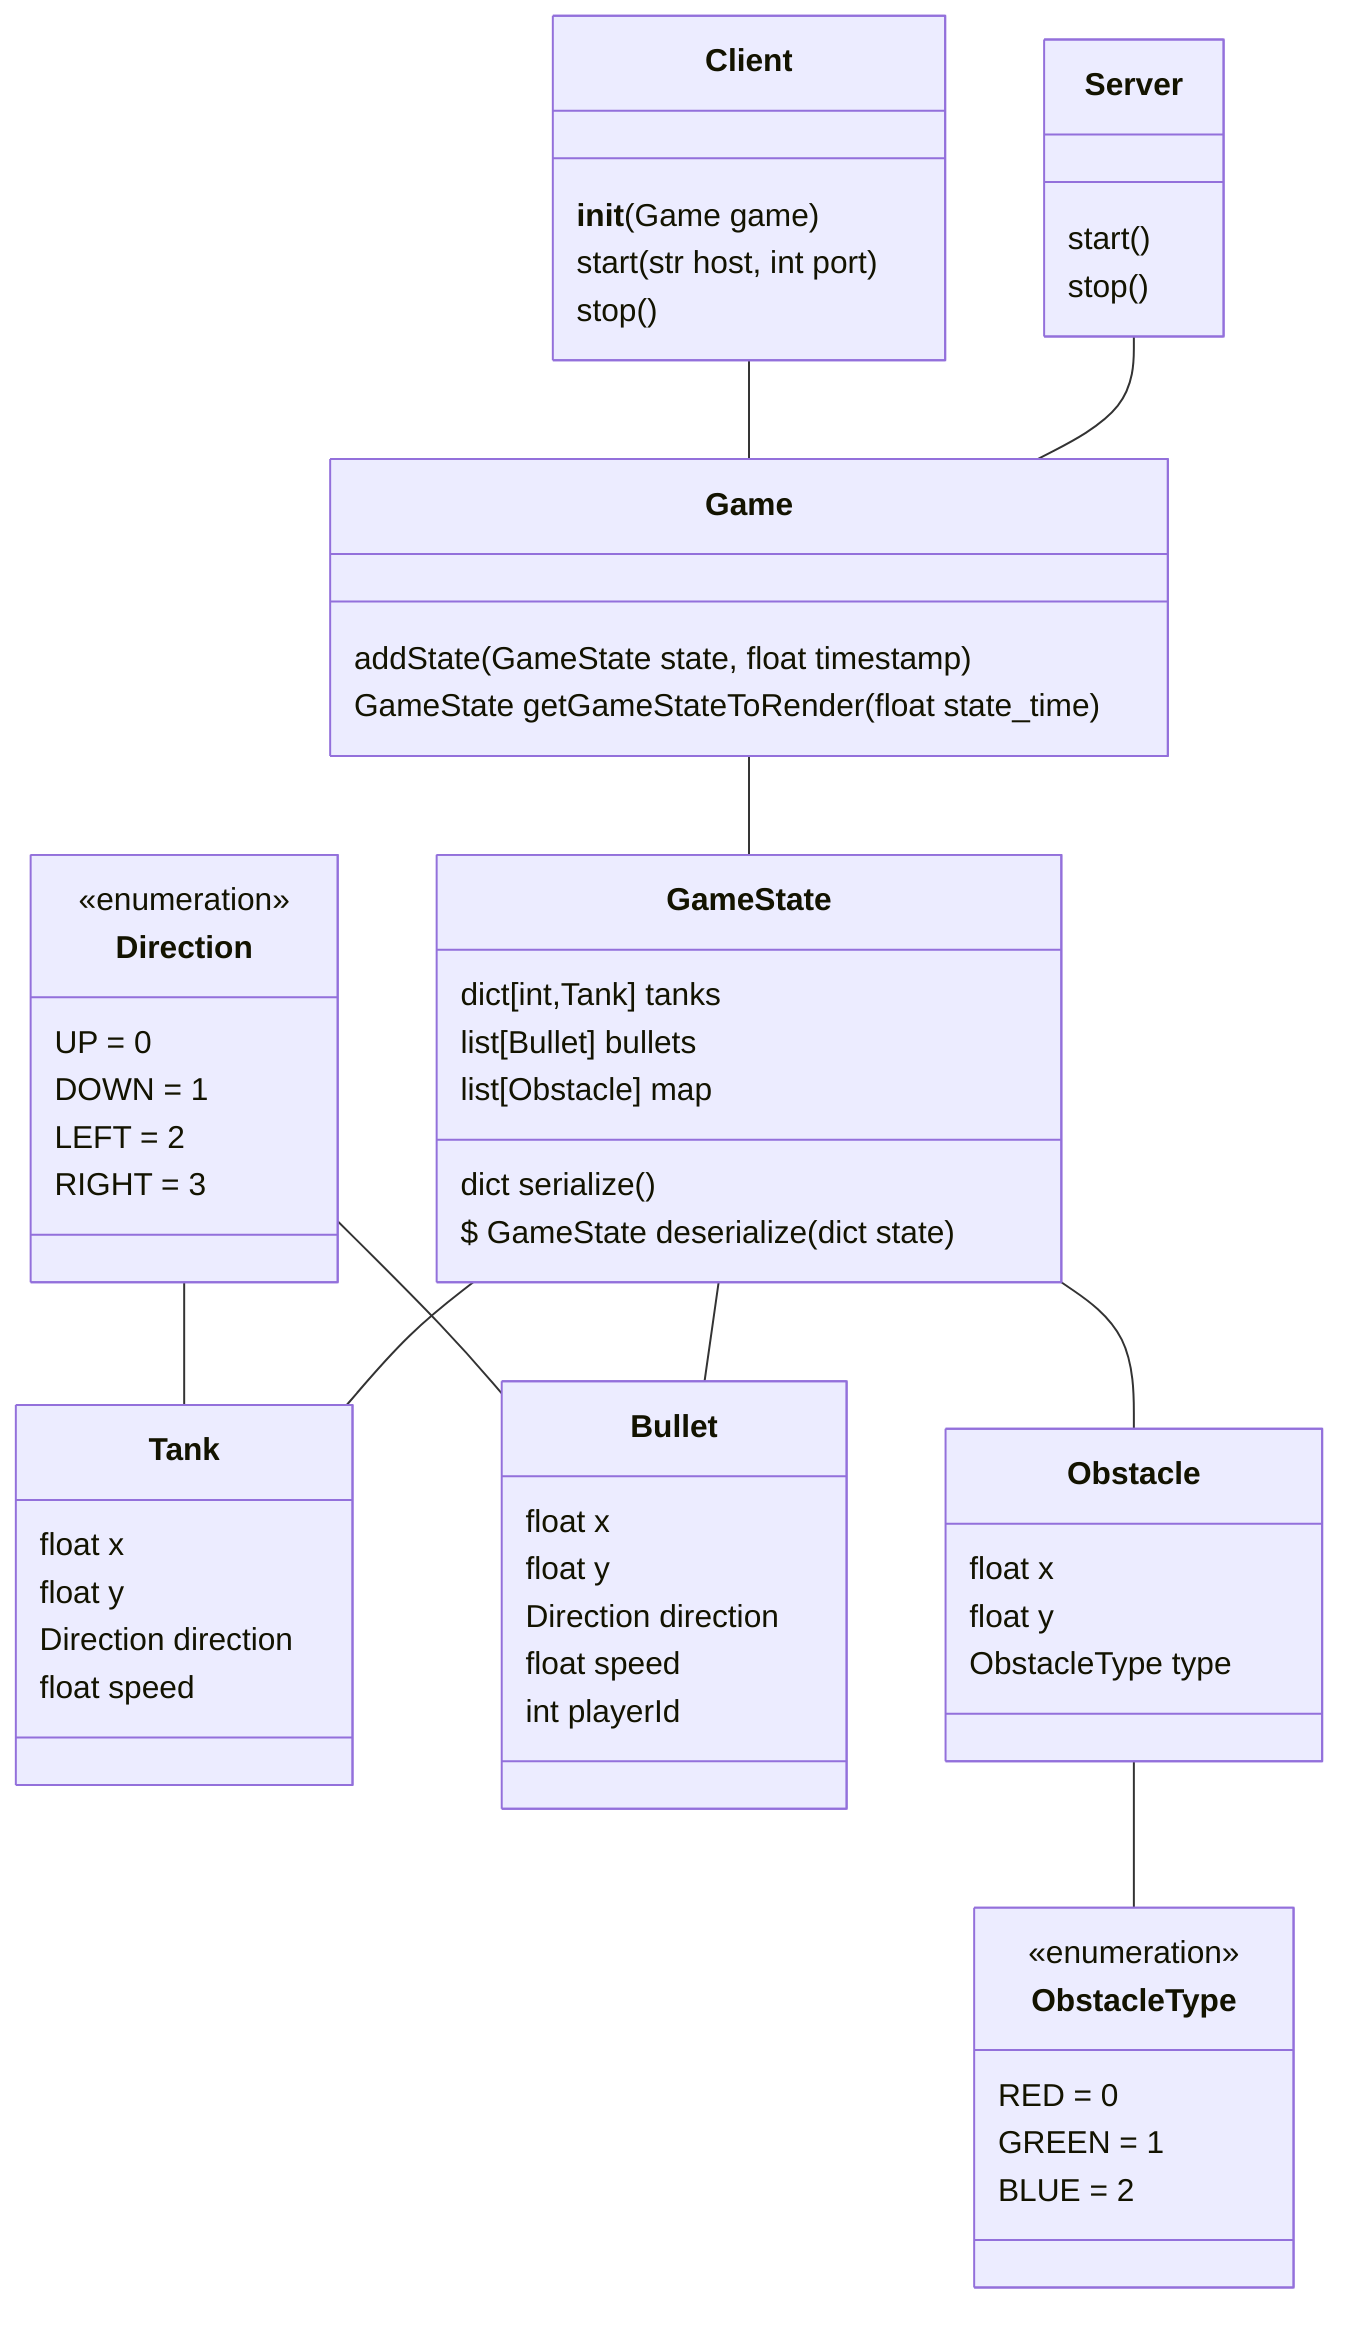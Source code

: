 classDiagram
    class Direction{
        <<enumeration>>
        UP = 0
        DOWN = 1
        LEFT = 2
        RIGHT = 3
    }

    class Tank{
        float x
        float y
        Direction direction
        float speed
    }

    Direction--Tank

    class Bullet{
        float x
        float y
        Direction direction
        float speed
        int playerId
    }

    class ObstacleType{
        <<enumeration>>
        RED = 0
        GREEN = 1
        BLUE = 2
    }


    class Obstacle {
        float x
        float y
        ObstacleType type
    }

    Obstacle--ObstacleType

    Direction--Bullet

    class GameState{
        dict[int,Tank] tanks
        list[Bullet] bullets
        list[Obstacle] map
        dict serialize()
        $ GameState deserialize(dict state)
    }

    GameState--Tank
    GameState--Bullet
    GameState--Obstacle

    class Game{
        addState(GameState state, float timestamp)
        GameState getGameStateToRender(float state_time)
    }

    Game--GameState

    class Client{
        __init__(Game game)
        start(str host, int port)
        stop()
    }

    class Server {
        start()
        stop()
    }

    Client--Game
    Server--Game